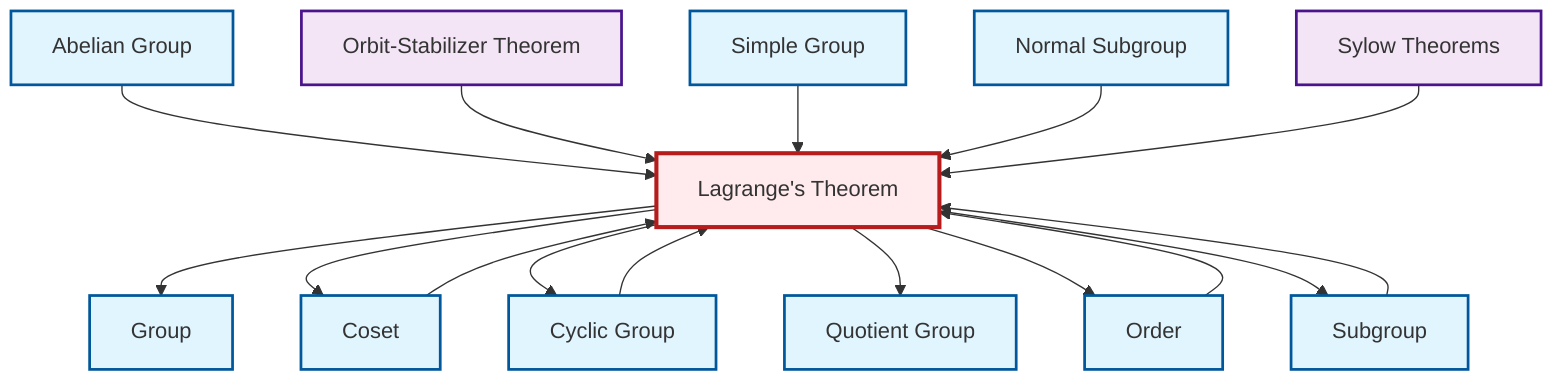 graph TD
    classDef definition fill:#e1f5fe,stroke:#01579b,stroke-width:2px
    classDef theorem fill:#f3e5f5,stroke:#4a148c,stroke-width:2px
    classDef axiom fill:#fff3e0,stroke:#e65100,stroke-width:2px
    classDef example fill:#e8f5e9,stroke:#1b5e20,stroke-width:2px
    classDef current fill:#ffebee,stroke:#b71c1c,stroke-width:3px
    def-abelian-group["Abelian Group"]:::definition
    thm-lagrange["Lagrange's Theorem"]:::theorem
    thm-sylow["Sylow Theorems"]:::theorem
    def-subgroup["Subgroup"]:::definition
    def-cyclic-group["Cyclic Group"]:::definition
    def-group["Group"]:::definition
    def-quotient-group["Quotient Group"]:::definition
    def-order["Order"]:::definition
    def-normal-subgroup["Normal Subgroup"]:::definition
    def-coset["Coset"]:::definition
    thm-orbit-stabilizer["Orbit-Stabilizer Theorem"]:::theorem
    def-simple-group["Simple Group"]:::definition
    thm-lagrange --> def-group
    def-coset --> thm-lagrange
    def-abelian-group --> thm-lagrange
    thm-orbit-stabilizer --> thm-lagrange
    thm-lagrange --> def-coset
    thm-lagrange --> def-cyclic-group
    thm-lagrange --> def-quotient-group
    def-order --> thm-lagrange
    def-simple-group --> thm-lagrange
    def-subgroup --> thm-lagrange
    def-cyclic-group --> thm-lagrange
    def-normal-subgroup --> thm-lagrange
    thm-lagrange --> def-order
    thm-sylow --> thm-lagrange
    thm-lagrange --> def-subgroup
    class thm-lagrange current